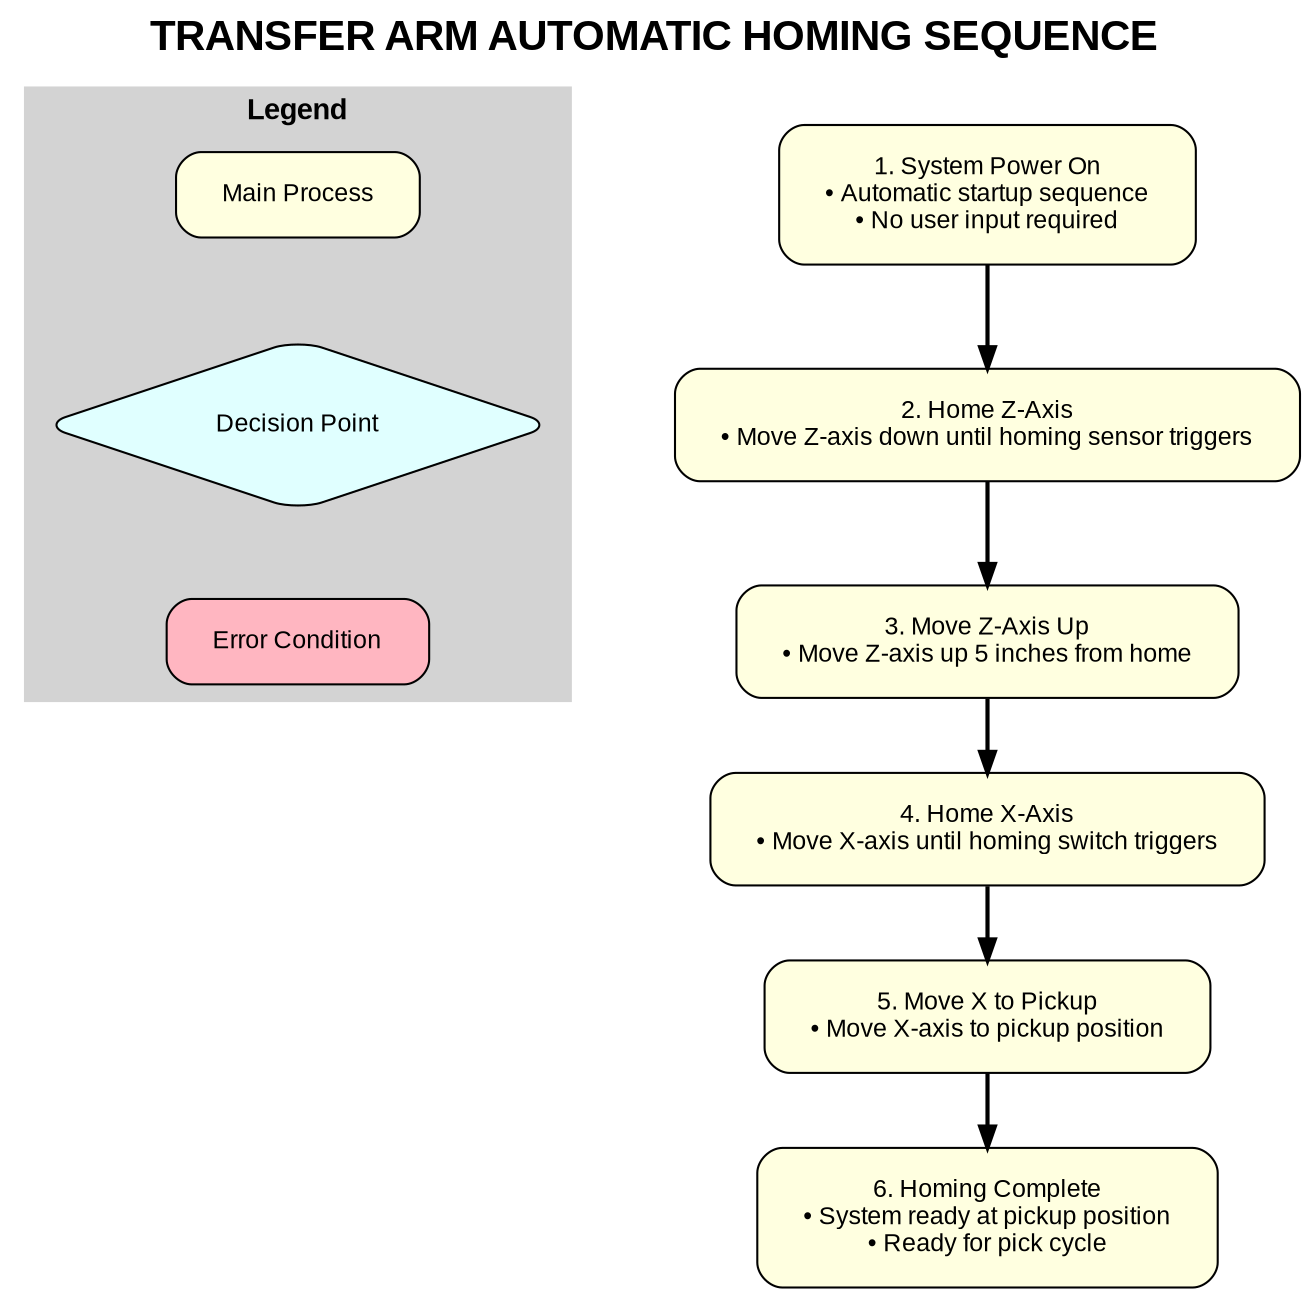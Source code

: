 digraph "Transfer_Arm_Homing_Flow" {
    // Graph settings
    graph [fontname="Arial", ranksep=0.5, nodesep=0.8, splines=true];
    node [fontname="Arial", fontsize=12, style="filled,rounded", shape=box, margin="0.3,0.2"];
    edge [fontname="Arial", fontsize=10, penwidth=2];
    
    // Title
    labelloc="t";
    label="TRANSFER ARM AUTOMATIC HOMING SEQUENCE";
    fontsize=20;
    fontname="Arial Bold";
    
    // Legend
    subgraph cluster_legend {
        label="Legend";
        style=filled;
        color=lightgrey;
        fontsize=14;
        
        legend_main [label="Main Process", fillcolor=lightyellow];
        legend_check [label="Decision Point", fillcolor=lightcyan, shape=diamond];
        legend_error [label="Error Condition", fillcolor=lightpink];
        
        legend_main -> legend_check [style=invis];
        legend_check -> legend_error [style=invis];
    }

    // Nodes
    power_on [label="1. System Power On\n• Automatic startup sequence\n• No user input required", fillcolor=lightyellow];
    
    home_z [label="2. Home Z-Axis\n• Move Z-axis down until homing sensor triggers", fillcolor=lightyellow];
    
    move_z_up [label="3. Move Z-Axis Up\n• Move Z-axis up 5 inches from home", fillcolor=lightyellow];
    
    home_x [label="4. Home X-Axis\n• Move X-axis until homing switch triggers", fillcolor=lightyellow];
    
    move_x_pickup [label="5. Move X to Pickup\n• Move X-axis to pickup position", fillcolor=lightyellow];
    
    homing_complete [label="6. Homing Complete\n• System ready at pickup position\n• Ready for pick cycle", fillcolor=lightyellow];
    
    // Edges
    power_on -> home_z;
    home_z -> move_z_up;
    move_z_up -> home_x;
    home_x -> move_x_pickup;
    move_x_pickup -> homing_complete;
} 